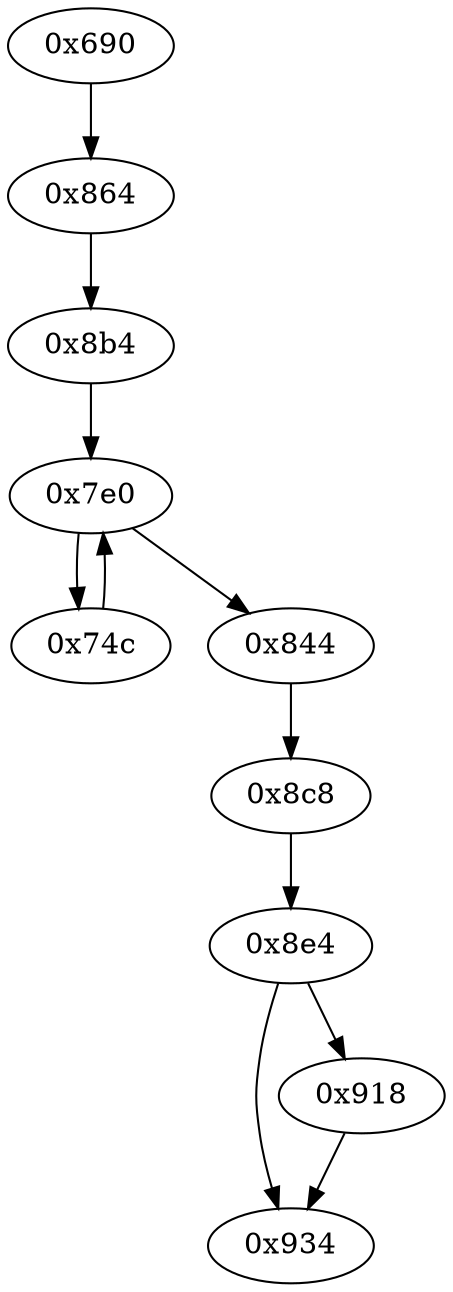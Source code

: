 strict digraph "" {
	"0x934"	 [opcode="[u'ldr', u'ldr', u'ldr', u'ldr', u'sub', u'mov', u'sub', u'pop']"];
	"0x918"	 [opcode="[u'mov', u'bl', u'mov', u'b']"];
	"0x918" -> "0x934";
	"0x690"	 [opcode="[u'push', u'add', u'sub', u'ldr', u'ldr', u'ldr', u'str', u'ldr', u'str', u'bl', u'ldr', u'str', u'ldr', u'rsb', u'mvn', u'mul', \
u'mvn', u'mvn', u'ldr', u'orr', u'mov', u'cmn', u'mov', u'mov', u'ldr', u'strb', u'cmp', u'mov', u'eor', u'and', u'strb', u'orr', \
u'ldr', u'ldr', u'ldr', u'ldr', u'ldr', u'mov', u'mov', u'cmp', u'str', u'ldr', u'mov', u'ldr', u'ldr', u'str', u'b']"];
	"0x864"	 [opcode="[u'ldrb', u'ldrb', u'eor', u'tst', u'ldr', u'mov', u'cmp', u'mov', u'mov', u'cmp', u'mov', u'b']"];
	"0x690" -> "0x864";
	"0x7e0"	 [opcode="[u'str', u'str', u'str', u'ldr', u'ldr', u'ldr', u'ldr', u'cmp', u'mov', u'b']"];
	"0x74c"	 [opcode="[u'ldr', u'ldr', u'mul', u'ldr', u'bic', u'bic', u'orr', u'ldr', u'ldrb', u'bic', u'bic', u'orr', u'eor', u'ldr', u'add', u'ldr', \
u'ldr', u'add']"];
	"0x7e0" -> "0x74c";
	"0x844"	 [opcode="[u'b']"];
	"0x7e0" -> "0x844";
	"0x74c" -> "0x7e0";
	"0x8b4"	 [opcode="[u'ldr', u'ldr', u'mov', u'mov', u'b']"];
	"0x864" -> "0x8b4";
	"0x8c8"	 [opcode="[u'ldr', u'ldr', u'str', u'add', u'ldr', u'ldr', u'b']"];
	"0x8e4"	 [opcode="[u'ldr', u'ldr', u'ldr', u'cmp', u'mov']"];
	"0x8c8" -> "0x8e4";
	"0x8b4" -> "0x7e0";
	"0x844" -> "0x8c8";
	"0x8e4" -> "0x934";
	"0x8e4" -> "0x918";
}
